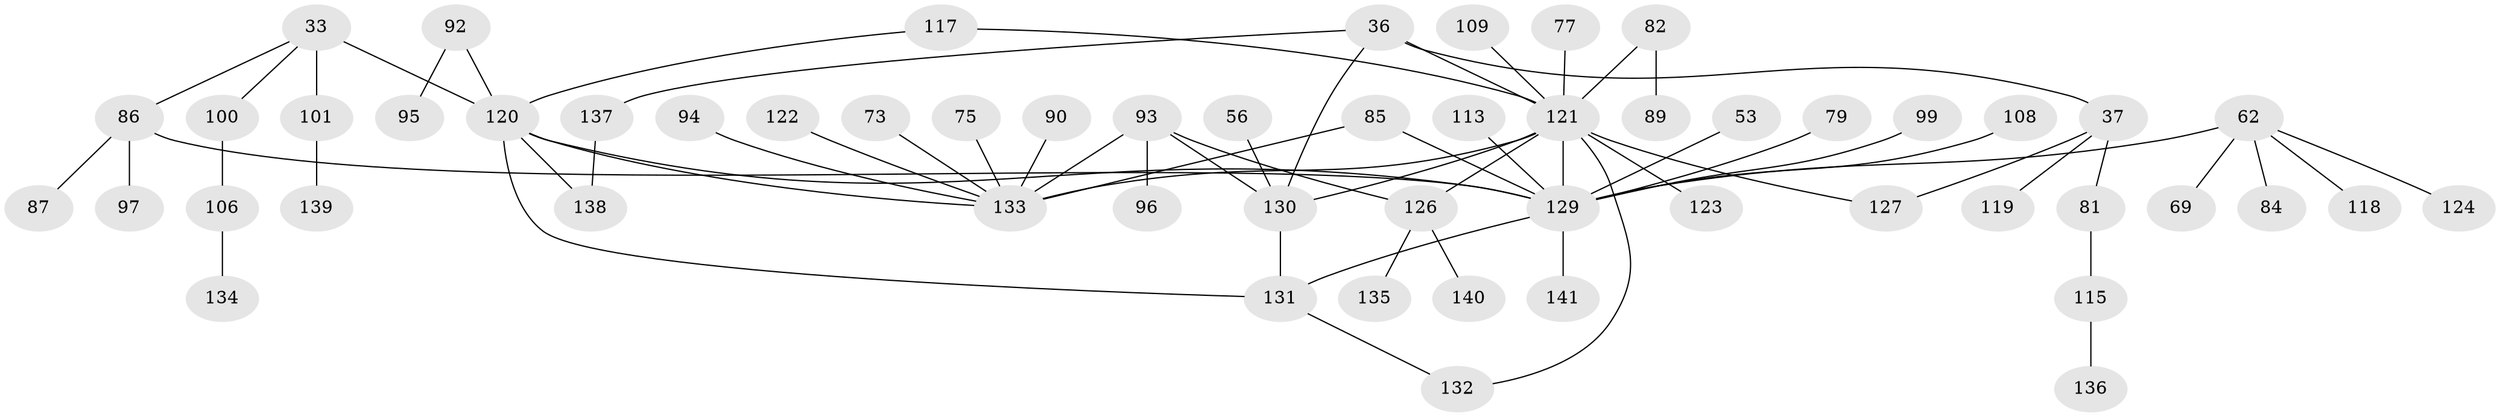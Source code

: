 // original degree distribution, {6: 0.02127659574468085, 5: 0.04964539007092199, 10: 0.0070921985815602835, 8: 0.0070921985815602835, 1: 0.3546099290780142, 4: 0.07092198581560284, 3: 0.1702127659574468, 2: 0.3120567375886525, 7: 0.0070921985815602835}
// Generated by graph-tools (version 1.1) at 2025/45/03/04/25 21:45:39]
// undirected, 56 vertices, 67 edges
graph export_dot {
graph [start="1"]
  node [color=gray90,style=filled];
  33 [super="+27"];
  36 [super="+8"];
  37 [super="+32"];
  53;
  56;
  62 [super="+51+49"];
  69;
  73;
  75;
  77;
  79;
  81;
  82;
  84;
  85;
  86 [super="+63+70"];
  87;
  89;
  90;
  92 [super="+71"];
  93 [super="+59+64"];
  94;
  95;
  96;
  97;
  99;
  100;
  101;
  106;
  108 [super="+60"];
  109;
  113;
  115;
  117;
  118;
  119;
  120 [super="+2+102+72"];
  121 [super="+25+116+38"];
  122;
  123;
  124;
  126 [super="+88+111"];
  127 [super="+125"];
  129 [super="+10+74+47"];
  130 [super="+55+114"];
  131 [super="+57+128"];
  132 [super="+41"];
  133 [super="+31+91+105"];
  134;
  135;
  136;
  137 [super="+14+65+76+104+110"];
  138;
  139;
  140;
  141;
  33 -- 101;
  33 -- 120 [weight=2];
  33 -- 100;
  33 -- 86;
  36 -- 37 [weight=2];
  36 -- 137;
  36 -- 130;
  36 -- 121;
  37 -- 81;
  37 -- 119;
  37 -- 127;
  53 -- 129;
  56 -- 130;
  62 -- 84;
  62 -- 118;
  62 -- 124;
  62 -- 129 [weight=2];
  62 -- 69;
  73 -- 133;
  75 -- 133;
  77 -- 121;
  79 -- 129;
  81 -- 115;
  82 -- 89;
  82 -- 121;
  85 -- 129;
  85 -- 133;
  86 -- 97;
  86 -- 129;
  86 -- 87;
  90 -- 133;
  92 -- 95;
  92 -- 120;
  93 -- 96;
  93 -- 126;
  93 -- 130;
  93 -- 133;
  94 -- 133;
  99 -- 129;
  100 -- 106;
  101 -- 139;
  106 -- 134;
  108 -- 129;
  109 -- 121;
  113 -- 129;
  115 -- 136;
  117 -- 120;
  117 -- 121;
  120 -- 138;
  120 -- 129 [weight=2];
  120 -- 131;
  120 -- 133 [weight=2];
  121 -- 129 [weight=4];
  121 -- 130 [weight=2];
  121 -- 132;
  121 -- 123;
  121 -- 126;
  121 -- 133 [weight=3];
  121 -- 127;
  122 -- 133;
  126 -- 135;
  126 -- 140;
  129 -- 141;
  129 -- 131;
  130 -- 131 [weight=2];
  131 -- 132;
  137 -- 138;
}
